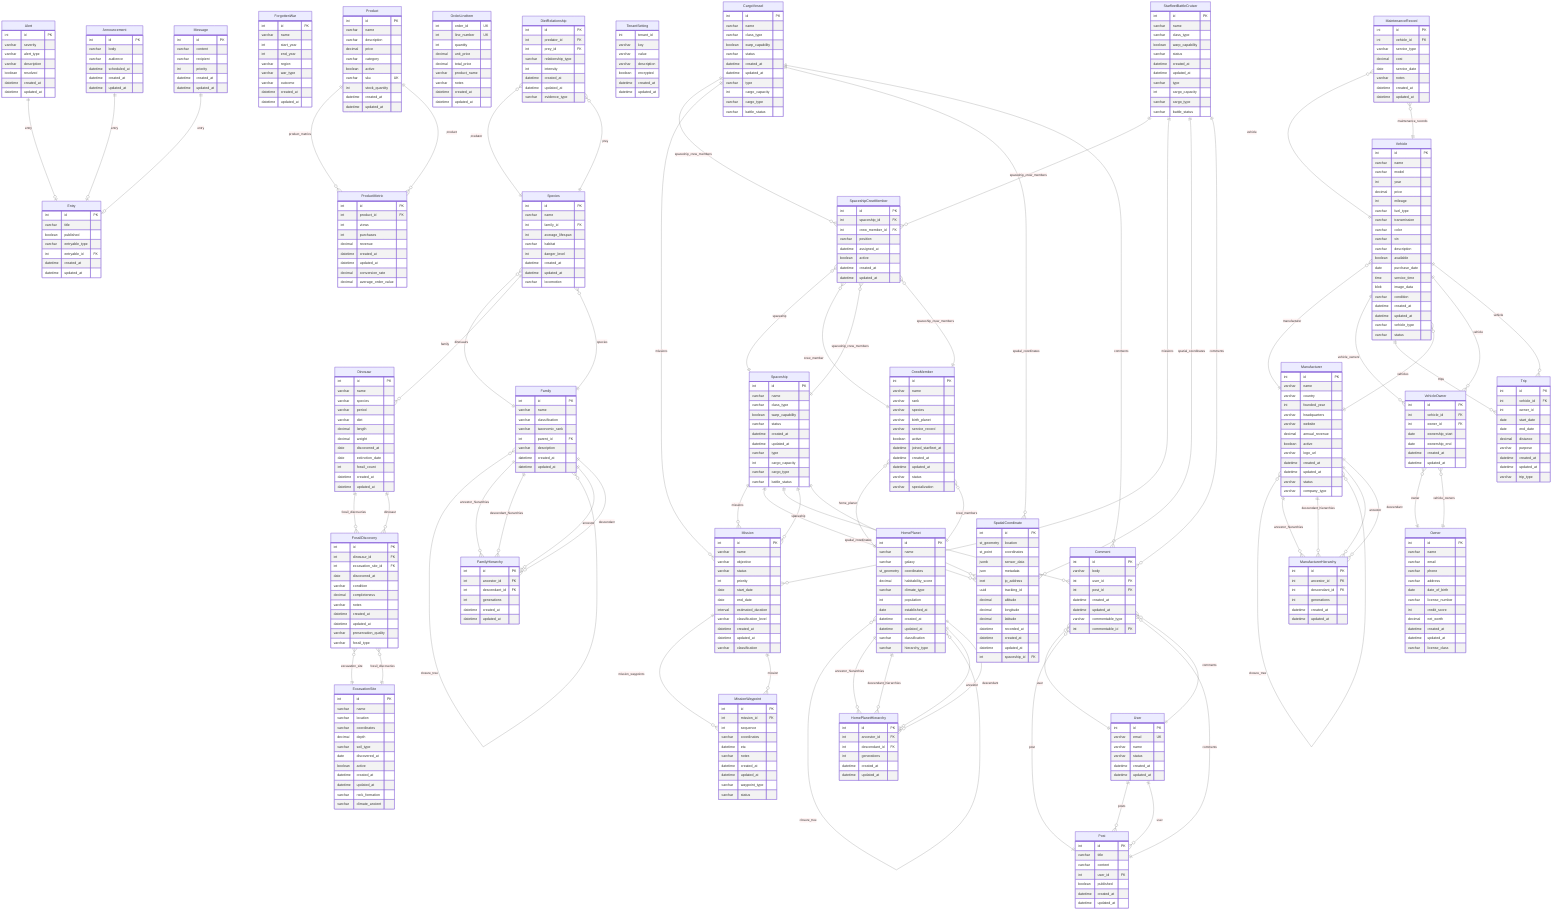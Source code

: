 erDiagram

  %% Theme Configuration
  %%{init: {
    "theme": "default",
    "themeVariables": {
      "primaryColor": "#F0F0F0",
      "primaryTextColor": "#333",
      "primaryBorderColor": "#666",
      "lineColor": "#666",
      "secondaryColor": "#E6F3FF",
      "tertiaryColor": "#FFE6E6"
    }
  }}%%

  Alert {
    int id PK
    varchar severity
    varchar alert_type
    varchar description
    boolean resolved
    datetime created_at
    datetime updated_at
  }

  Announcement {
    int id PK
    varchar body
    varchar audience
    datetime scheduled_at
    datetime created_at
    datetime updated_at
  }

  CargoVessel {
    int id PK
    varchar name
    varchar class_type
    boolean warp_capability
    varchar status
    datetime created_at
    datetime updated_at
    varchar type
    int cargo_capacity
    varchar cargo_type
    varchar battle_status
  }

  Entry {
    int id PK
    varchar title
    boolean published
    varchar entryable_type
    int entryable_id FK
    datetime created_at
    datetime updated_at
  }

  ForgottenWar {
    int id PK
    varchar name
    int start_year
    int end_year
    varchar region
    varchar war_type
    varchar outcome
    datetime created_at
    datetime updated_at
  }

  Message {
    int id PK
    varchar content
    varchar recipient
    int priority
    datetime created_at
    datetime updated_at
  }

  OrderLineItem {
    int order_id UK
    int line_number UK
    int quantity
    decimal unit_price
    decimal total_price
    varchar product_name
    varchar notes
    datetime created_at
    datetime updated_at
  }

  Product {
    int id PK
    varchar name
    varchar description
    decimal price
    varchar category
    boolean active
    varchar sku UK
    int stock_quantity
    datetime created_at
    datetime updated_at
  }

  ProductMetric {
    int id PK
    int product_id FK
    int views
    int purchases
    decimal revenue
    datetime created_at
    datetime updated_at
    decimal conversion_rate
    decimal average_order_value
  }

  TenantSetting {
    int tenant_id
    varchar key
    varchar value
    varchar description
    boolean encrypted
    datetime created_at
    datetime updated_at
  }

  %% Prehistoric Domain
  DietRelationship {
    int id PK
    int predator_id FK
    int prey_id FK
    varchar relationship_type
    int intensity
    datetime created_at
    datetime updated_at
    varchar evidence_type
  }

  Dinosaur {
    int id PK
    varchar name
    varchar species
    varchar period
    varchar diet
    decimal length
    decimal weight
    date discovered_at
    date extinction_date
    int fossil_count
    datetime created_at
    datetime updated_at
  }

  ExcavationSite {
    int id PK
    varchar name
    varchar location
    varchar coordinates
    decimal depth
    varchar soil_type
    date discovered_at
    boolean active
    datetime created_at
    datetime updated_at
    varchar rock_formation
    varchar climate_ancient
  }

  Family {
    int id PK
    varchar name
    varchar classification
    varchar taxonomic_rank
    int parent_id FK
    varchar description
    datetime created_at
    datetime updated_at
  }

  FamilyHierarchy {
    int id PK
    int ancestor_id FK
    int descendant_id FK
    int generations
    datetime created_at
    datetime updated_at
  }

  FossilDiscovery {
    int id PK
    int dinosaur_id FK
    int excavation_site_id FK
    date discovered_at
    varchar condition
    decimal completeness
    varchar notes
    datetime created_at
    datetime updated_at
    varchar preservation_quality
    varchar fossil_type
  }

  Species {
    int id PK
    varchar name
    int family_id FK
    int average_lifespan
    varchar habitat
    int danger_level
    datetime created_at
    datetime updated_at
    varchar locomotion
  }

  %% Space Domain
  CrewMember {
    int id PK
    varchar name
    varchar rank
    varchar species
    varchar birth_planet
    varchar service_record
    boolean active
    datetime joined_starfleet_at
    datetime created_at
    datetime updated_at
    varchar status
    varchar specialization
  }

  HomePlanet {
    int id PK
    varchar name
    varchar galaxy
    st_geometry coordinates
    decimal habitability_score
    varchar climate_type
    int population
    date established_at
    datetime created_at
    datetime updated_at
    varchar classification
    varchar hierarchy_type
  }

  HomePlanetHierarchy {
    int id PK
    int ancestor_id FK
    int descendant_id FK
    int generations
    datetime created_at
    datetime updated_at
  }

  Mission {
    int id PK
    varchar name
    varchar objective
    varchar status
    int priority
    date start_date
    date end_date
    interval estimated_duration
    varchar classification_level
    datetime created_at
    datetime updated_at
    varchar classification
  }

  MissionWaypoint {
    int id PK
    int mission_id FK
    int sequence
    varchar coordinates
    datetime eta
    varchar notes
    datetime created_at
    datetime updated_at
    varchar waypoint_type
    varchar status
  }

  Spaceship {
    int id PK
    varchar name
    varchar class_type
    boolean warp_capability
    varchar status
    datetime created_at
    datetime updated_at
    varchar type
    int cargo_capacity
    varchar cargo_type
    varchar battle_status
  }

  SpaceshipCrewMember {
    int id PK
    int spaceship_id FK
    int crew_member_id FK
    varchar position
    datetime assigned_at
    boolean active
    datetime created_at
    datetime updated_at
  }

  SpatialCoordinate {
    int id PK
    st_geometry location
    st_point coordinates
    jsonb sensor_data
    json metadata
    inet ip_address
    uuid tracking_id
    decimal altitude
    decimal longitude
    decimal latitude
    datetime recorded_at
    datetime created_at
    datetime updated_at
    int spaceship_id FK
  }

  StarfleetBattleCruiser {
    int id PK
    varchar name
    varchar class_type
    boolean warp_capability
    varchar status
    datetime created_at
    datetime updated_at
    varchar type
    int cargo_capacity
    varchar cargo_type
    varchar battle_status
  }

  %% User Domain
  Comment {
    int id PK
    varchar body
    int user_id FK
    int post_id FK
    datetime created_at
    datetime updated_at
    varchar commentable_type
    int commentable_id FK
  }

  Post {
    int id PK
    varchar title
    varchar content
    int user_id FK
    boolean published
    datetime created_at
    datetime updated_at
  }

  User {
    int id PK
    varchar email UK
    varchar name
    varchar status
    datetime created_at
    datetime updated_at
  }

  %% Vehicle Domain
  MaintenanceRecord {
    int id PK
    int vehicle_id FK
    varchar service_type
    decimal cost
    date service_date
    varchar notes
    datetime created_at
    datetime updated_at
  }

  Manufacturer {
    int id PK
    varchar name
    varchar country
    int founded_year
    varchar headquarters
    varchar website
    decimal annual_revenue
    boolean active
    varchar logo_url
    datetime created_at
    datetime updated_at
    varchar status
    varchar company_type
  }

  ManufacturerHierarchy {
    int id PK
    int ancestor_id FK
    int descendant_id FK
    int generations
    datetime created_at
    datetime updated_at
  }

  Owner {
    int id PK
    varchar name
    varchar email
    varchar phone
    varchar address
    date date_of_birth
    varchar license_number
    int credit_score
    decimal net_worth
    datetime created_at
    datetime updated_at
    varchar license_class
  }

  Trip {
    int id PK
    int vehicle_id FK
    int owner_id
    date start_date
    date end_date
    decimal distance
    varchar purpose
    datetime created_at
    datetime updated_at
    varchar trip_type
  }

  Vehicle {
    int id PK
    varchar name
    varchar model
    int year
    decimal price
    int mileage
    varchar fuel_type
    varchar transmission
    varchar color
    varchar vin
    varchar description
    boolean available
    date purchase_date
    time service_time
    blob image_data
    varchar condition
    datetime created_at
    datetime updated_at
    varchar vehicle_type
    varchar status
  }

  VehicleOwner {
    int id PK
    int vehicle_id FK
    int owner_id FK
    date ownership_start
    date ownership_end
    datetime created_at
    datetime updated_at
  }

  %% Relationships
  Alert ||--o| Entry : "entry"
  Announcement ||--o| Entry : "entry"
  CargoVessel ||--o{ SpaceshipCrewMember : "spaceship_crew_members"
  CargoVessel ||--o{ Mission : "missions"
  CargoVessel ||--o{ SpatialCoordinate : "spatial_coordinates"
  CargoVessel ||--o{ Comment : "comments"
  Comment }o--|| User : "user"
  Comment }o--|| Post : "post"
  CrewMember ||--o{ SpaceshipCrewMember : "spaceship_crew_members"
  CrewMember }o--|| HomePlanet : "home_planet"
  DietRelationship }o--|| Species : "predator"
  DietRelationship }o--|| Species : "prey"
  Dinosaur ||--o{ FossilDiscovery : "fossil_discoveries"
  ExcavationSite ||--o{ FossilDiscovery : "fossil_discoveries"
  Family }o--|| Family : "parent"
  Family ||--o{ Family : "children"
  Family ||--o{ FamilyHierarchy : "ancestor_hierarchies"
  Family ||--o{ FamilyHierarchy : "descendant_hierarchies"
  Family ||--o{ Species : "species"
  Family }o--o{ Family : "closure_tree"
  FamilyHierarchy }o--|| Family : "ancestor"
  FamilyHierarchy }o--|| Family : "descendant"
  FossilDiscovery }o--|| Dinosaur : "dinosaur"
  FossilDiscovery }o--|| ExcavationSite : "excavation_site"
  HomePlanet }o--|| HomePlanet : "parent"
  HomePlanet ||--o{ HomePlanet : "children"
  HomePlanet ||--o{ HomePlanetHierarchy : "ancestor_hierarchies"
  HomePlanet ||--o{ HomePlanetHierarchy : "descendant_hierarchies"
  HomePlanet ||--o{ CrewMember : "crew_members"
  HomePlanet }o--o{ HomePlanet : "closure_tree"
  HomePlanetHierarchy }o--|| HomePlanet : "ancestor"
  HomePlanetHierarchy }o--|| HomePlanet : "descendant"
  MaintenanceRecord }o--|| Vehicle : "vehicle"
  Manufacturer }o--|| Manufacturer : "parent"
  Manufacturer ||--o{ Manufacturer : "children"
  Manufacturer ||--o{ ManufacturerHierarchy : "ancestor_hierarchies"
  Manufacturer ||--o{ ManufacturerHierarchy : "descendant_hierarchies"
  Manufacturer ||--o{ Vehicle : "vehicles"
  Manufacturer }o--o{ Manufacturer : "closure_tree"
  ManufacturerHierarchy }o--|| Manufacturer : "ancestor"
  ManufacturerHierarchy }o--|| Manufacturer : "descendant"
  Message ||--o| Entry : "entry"
  Mission }o--|| Spaceship : "spaceship"
  Mission ||--o{ MissionWaypoint : "mission_waypoints"
  MissionWaypoint }o--|| Mission : "mission"
  Owner ||--o{ VehicleOwner : "vehicle_owners"
  Post }o--|| User : "user"
  Post ||--o{ Comment : "comments"
  Product ||--o{ ProductMetric : "product_metrics"
  ProductMetric }o--|| Product : "product"
  Spaceship ||--o{ SpaceshipCrewMember : "spaceship_crew_members"
  Spaceship ||--o{ Mission : "missions"
  Spaceship ||--o{ SpatialCoordinate : "spatial_coordinates"
  Spaceship ||--o{ Comment : "comments"
  SpaceshipCrewMember }o--|| Spaceship : "spaceship"
  SpaceshipCrewMember }o--|| CrewMember : "crew_member"
  SpatialCoordinate }o--|| Spaceship : "spaceship"
  Species }o--|| Family : "family"
  Species ||--o{ Dinosaur : "dinosaurs"
  StarfleetBattleCruiser ||--o{ SpaceshipCrewMember : "spaceship_crew_members"
  StarfleetBattleCruiser ||--o{ Mission : "missions"
  StarfleetBattleCruiser ||--o{ SpatialCoordinate : "spatial_coordinates"
  StarfleetBattleCruiser ||--o{ Comment : "comments"
  Trip }o--|| Vehicle : "vehicle"
  User ||--o{ Post : "posts"
  User ||--o{ Comment : "comments"
  Vehicle }o--|| Manufacturer : "manufacturer"
  Vehicle ||--o{ VehicleOwner : "vehicle_owners"
  Vehicle ||--o{ MaintenanceRecord : "maintenance_records"
  Vehicle ||--o{ Trip : "trips"
  VehicleOwner }o--|| Vehicle : "vehicle"
  VehicleOwner }o--|| Owner : "owner"